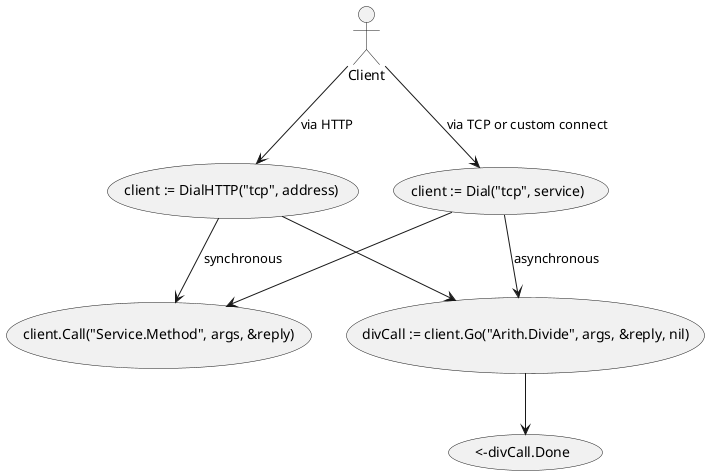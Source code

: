 @startuml

usecase DialHTTP[
    client := DialHTTP("tcp", address)
]
usecase Call[
    client.Call("Service.Method", args, &reply)
]
usecase Go[
    divCall := client.Go("Arith.Divide", args, &reply, nil)
]

:Client: -down-> DialHTTP: via HTTP
DialHTTP -down-> Call: synchronous
DialHTTP -down-> Go
Go -down-> (<-divCall.Done)

usecase Dial[
    client := Dial("tcp", service)
]

:Client: -down-> Dial: via TCP or custom connect
Dial -down-> Call
Dial -down-> Go: asynchronous

@enduml
